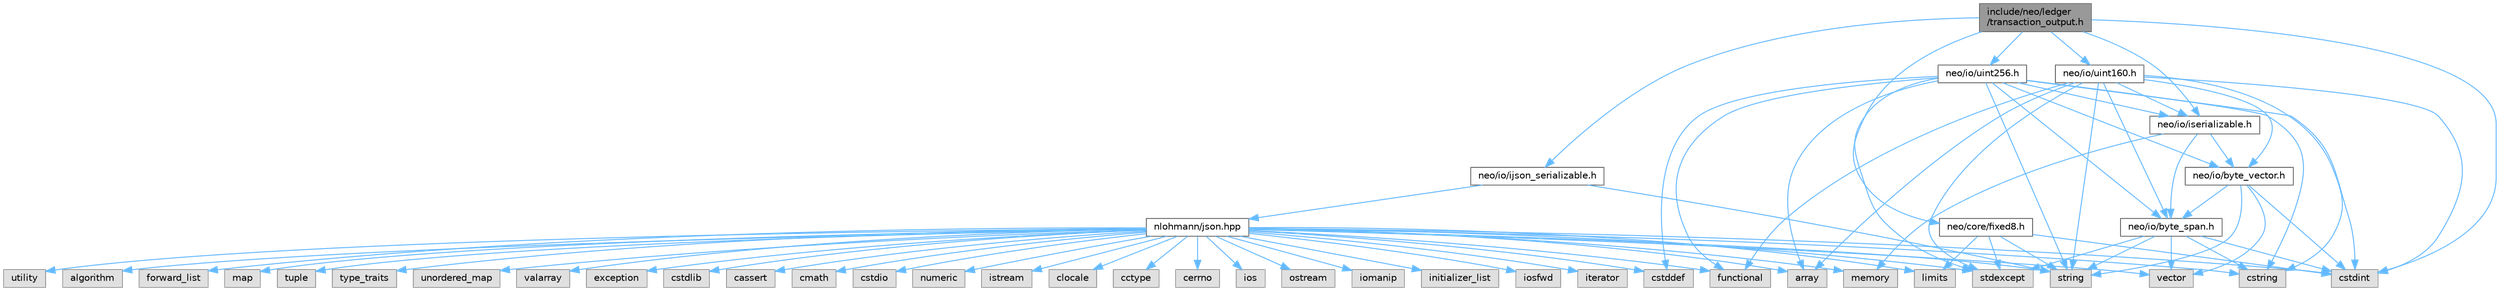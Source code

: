 digraph "include/neo/ledger/transaction_output.h"
{
 // LATEX_PDF_SIZE
  bgcolor="transparent";
  edge [fontname=Helvetica,fontsize=10,labelfontname=Helvetica,labelfontsize=10];
  node [fontname=Helvetica,fontsize=10,shape=box,height=0.2,width=0.4];
  Node1 [id="Node000001",label="include/neo/ledger\l/transaction_output.h",height=0.2,width=0.4,color="gray40", fillcolor="grey60", style="filled", fontcolor="black",tooltip=" "];
  Node1 -> Node2 [id="edge78_Node000001_Node000002",color="steelblue1",style="solid",tooltip=" "];
  Node2 [id="Node000002",label="neo/core/fixed8.h",height=0.2,width=0.4,color="grey40", fillcolor="white", style="filled",URL="$core_2fixed8_8h.html",tooltip=" "];
  Node2 -> Node3 [id="edge79_Node000002_Node000003",color="steelblue1",style="solid",tooltip=" "];
  Node3 [id="Node000003",label="cstdint",height=0.2,width=0.4,color="grey60", fillcolor="#E0E0E0", style="filled",tooltip=" "];
  Node2 -> Node4 [id="edge80_Node000002_Node000004",color="steelblue1",style="solid",tooltip=" "];
  Node4 [id="Node000004",label="limits",height=0.2,width=0.4,color="grey60", fillcolor="#E0E0E0", style="filled",tooltip=" "];
  Node2 -> Node5 [id="edge81_Node000002_Node000005",color="steelblue1",style="solid",tooltip=" "];
  Node5 [id="Node000005",label="stdexcept",height=0.2,width=0.4,color="grey60", fillcolor="#E0E0E0", style="filled",tooltip=" "];
  Node2 -> Node6 [id="edge82_Node000002_Node000006",color="steelblue1",style="solid",tooltip=" "];
  Node6 [id="Node000006",label="string",height=0.2,width=0.4,color="grey60", fillcolor="#E0E0E0", style="filled",tooltip=" "];
  Node1 -> Node7 [id="edge83_Node000001_Node000007",color="steelblue1",style="solid",tooltip=" "];
  Node7 [id="Node000007",label="neo/io/ijson_serializable.h",height=0.2,width=0.4,color="grey40", fillcolor="white", style="filled",URL="$ijson__serializable_8h.html",tooltip=" "];
  Node7 -> Node8 [id="edge84_Node000007_Node000008",color="steelblue1",style="solid",tooltip=" "];
  Node8 [id="Node000008",label="nlohmann/json.hpp",height=0.2,width=0.4,color="grey40", fillcolor="white", style="filled",URL="$json_8hpp.html",tooltip=" "];
  Node8 -> Node9 [id="edge85_Node000008_Node000009",color="steelblue1",style="solid",tooltip=" "];
  Node9 [id="Node000009",label="algorithm",height=0.2,width=0.4,color="grey60", fillcolor="#E0E0E0", style="filled",tooltip=" "];
  Node8 -> Node10 [id="edge86_Node000008_Node000010",color="steelblue1",style="solid",tooltip=" "];
  Node10 [id="Node000010",label="cstddef",height=0.2,width=0.4,color="grey60", fillcolor="#E0E0E0", style="filled",tooltip=" "];
  Node8 -> Node11 [id="edge87_Node000008_Node000011",color="steelblue1",style="solid",tooltip=" "];
  Node11 [id="Node000011",label="functional",height=0.2,width=0.4,color="grey60", fillcolor="#E0E0E0", style="filled",tooltip=" "];
  Node8 -> Node12 [id="edge88_Node000008_Node000012",color="steelblue1",style="solid",tooltip=" "];
  Node12 [id="Node000012",label="initializer_list",height=0.2,width=0.4,color="grey60", fillcolor="#E0E0E0", style="filled",tooltip=" "];
  Node8 -> Node13 [id="edge89_Node000008_Node000013",color="steelblue1",style="solid",tooltip=" "];
  Node13 [id="Node000013",label="iosfwd",height=0.2,width=0.4,color="grey60", fillcolor="#E0E0E0", style="filled",tooltip=" "];
  Node8 -> Node14 [id="edge90_Node000008_Node000014",color="steelblue1",style="solid",tooltip=" "];
  Node14 [id="Node000014",label="iterator",height=0.2,width=0.4,color="grey60", fillcolor="#E0E0E0", style="filled",tooltip=" "];
  Node8 -> Node15 [id="edge91_Node000008_Node000015",color="steelblue1",style="solid",tooltip=" "];
  Node15 [id="Node000015",label="memory",height=0.2,width=0.4,color="grey60", fillcolor="#E0E0E0", style="filled",tooltip=" "];
  Node8 -> Node6 [id="edge92_Node000008_Node000006",color="steelblue1",style="solid",tooltip=" "];
  Node8 -> Node16 [id="edge93_Node000008_Node000016",color="steelblue1",style="solid",tooltip=" "];
  Node16 [id="Node000016",label="utility",height=0.2,width=0.4,color="grey60", fillcolor="#E0E0E0", style="filled",tooltip=" "];
  Node8 -> Node17 [id="edge94_Node000008_Node000017",color="steelblue1",style="solid",tooltip=" "];
  Node17 [id="Node000017",label="vector",height=0.2,width=0.4,color="grey60", fillcolor="#E0E0E0", style="filled",tooltip=" "];
  Node8 -> Node18 [id="edge95_Node000008_Node000018",color="steelblue1",style="solid",tooltip=" "];
  Node18 [id="Node000018",label="array",height=0.2,width=0.4,color="grey60", fillcolor="#E0E0E0", style="filled",tooltip=" "];
  Node8 -> Node19 [id="edge96_Node000008_Node000019",color="steelblue1",style="solid",tooltip=" "];
  Node19 [id="Node000019",label="forward_list",height=0.2,width=0.4,color="grey60", fillcolor="#E0E0E0", style="filled",tooltip=" "];
  Node8 -> Node20 [id="edge97_Node000008_Node000020",color="steelblue1",style="solid",tooltip=" "];
  Node20 [id="Node000020",label="map",height=0.2,width=0.4,color="grey60", fillcolor="#E0E0E0", style="filled",tooltip=" "];
  Node8 -> Node21 [id="edge98_Node000008_Node000021",color="steelblue1",style="solid",tooltip=" "];
  Node21 [id="Node000021",label="tuple",height=0.2,width=0.4,color="grey60", fillcolor="#E0E0E0", style="filled",tooltip=" "];
  Node8 -> Node22 [id="edge99_Node000008_Node000022",color="steelblue1",style="solid",tooltip=" "];
  Node22 [id="Node000022",label="type_traits",height=0.2,width=0.4,color="grey60", fillcolor="#E0E0E0", style="filled",tooltip=" "];
  Node8 -> Node23 [id="edge100_Node000008_Node000023",color="steelblue1",style="solid",tooltip=" "];
  Node23 [id="Node000023",label="unordered_map",height=0.2,width=0.4,color="grey60", fillcolor="#E0E0E0", style="filled",tooltip=" "];
  Node8 -> Node24 [id="edge101_Node000008_Node000024",color="steelblue1",style="solid",tooltip=" "];
  Node24 [id="Node000024",label="valarray",height=0.2,width=0.4,color="grey60", fillcolor="#E0E0E0", style="filled",tooltip=" "];
  Node8 -> Node25 [id="edge102_Node000008_Node000025",color="steelblue1",style="solid",tooltip=" "];
  Node25 [id="Node000025",label="exception",height=0.2,width=0.4,color="grey60", fillcolor="#E0E0E0", style="filled",tooltip=" "];
  Node8 -> Node5 [id="edge103_Node000008_Node000005",color="steelblue1",style="solid",tooltip=" "];
  Node8 -> Node3 [id="edge104_Node000008_Node000003",color="steelblue1",style="solid",tooltip=" "];
  Node8 -> Node26 [id="edge105_Node000008_Node000026",color="steelblue1",style="solid",tooltip=" "];
  Node26 [id="Node000026",label="cstdlib",height=0.2,width=0.4,color="grey60", fillcolor="#E0E0E0", style="filled",tooltip=" "];
  Node8 -> Node27 [id="edge106_Node000008_Node000027",color="steelblue1",style="solid",tooltip=" "];
  Node27 [id="Node000027",label="cassert",height=0.2,width=0.4,color="grey60", fillcolor="#E0E0E0", style="filled",tooltip=" "];
  Node8 -> Node4 [id="edge107_Node000008_Node000004",color="steelblue1",style="solid",tooltip=" "];
  Node8 -> Node28 [id="edge108_Node000008_Node000028",color="steelblue1",style="solid",tooltip=" "];
  Node28 [id="Node000028",label="cstring",height=0.2,width=0.4,color="grey60", fillcolor="#E0E0E0", style="filled",tooltip=" "];
  Node8 -> Node29 [id="edge109_Node000008_Node000029",color="steelblue1",style="solid",tooltip=" "];
  Node29 [id="Node000029",label="cmath",height=0.2,width=0.4,color="grey60", fillcolor="#E0E0E0", style="filled",tooltip=" "];
  Node8 -> Node30 [id="edge110_Node000008_Node000030",color="steelblue1",style="solid",tooltip=" "];
  Node30 [id="Node000030",label="cstdio",height=0.2,width=0.4,color="grey60", fillcolor="#E0E0E0", style="filled",tooltip=" "];
  Node8 -> Node31 [id="edge111_Node000008_Node000031",color="steelblue1",style="solid",tooltip=" "];
  Node31 [id="Node000031",label="numeric",height=0.2,width=0.4,color="grey60", fillcolor="#E0E0E0", style="filled",tooltip=" "];
  Node8 -> Node32 [id="edge112_Node000008_Node000032",color="steelblue1",style="solid",tooltip=" "];
  Node32 [id="Node000032",label="istream",height=0.2,width=0.4,color="grey60", fillcolor="#E0E0E0", style="filled",tooltip=" "];
  Node8 -> Node33 [id="edge113_Node000008_Node000033",color="steelblue1",style="solid",tooltip=" "];
  Node33 [id="Node000033",label="clocale",height=0.2,width=0.4,color="grey60", fillcolor="#E0E0E0", style="filled",tooltip=" "];
  Node8 -> Node34 [id="edge114_Node000008_Node000034",color="steelblue1",style="solid",tooltip=" "];
  Node34 [id="Node000034",label="cctype",height=0.2,width=0.4,color="grey60", fillcolor="#E0E0E0", style="filled",tooltip=" "];
  Node8 -> Node35 [id="edge115_Node000008_Node000035",color="steelblue1",style="solid",tooltip=" "];
  Node35 [id="Node000035",label="cerrno",height=0.2,width=0.4,color="grey60", fillcolor="#E0E0E0", style="filled",tooltip=" "];
  Node8 -> Node36 [id="edge116_Node000008_Node000036",color="steelblue1",style="solid",tooltip=" "];
  Node36 [id="Node000036",label="ios",height=0.2,width=0.4,color="grey60", fillcolor="#E0E0E0", style="filled",tooltip=" "];
  Node8 -> Node37 [id="edge117_Node000008_Node000037",color="steelblue1",style="solid",tooltip=" "];
  Node37 [id="Node000037",label="ostream",height=0.2,width=0.4,color="grey60", fillcolor="#E0E0E0", style="filled",tooltip=" "];
  Node8 -> Node38 [id="edge118_Node000008_Node000038",color="steelblue1",style="solid",tooltip=" "];
  Node38 [id="Node000038",label="iomanip",height=0.2,width=0.4,color="grey60", fillcolor="#E0E0E0", style="filled",tooltip=" "];
  Node7 -> Node6 [id="edge119_Node000007_Node000006",color="steelblue1",style="solid",tooltip=" "];
  Node1 -> Node39 [id="edge120_Node000001_Node000039",color="steelblue1",style="solid",tooltip=" "];
  Node39 [id="Node000039",label="neo/io/iserializable.h",height=0.2,width=0.4,color="grey40", fillcolor="white", style="filled",URL="$iserializable_8h.html",tooltip=" "];
  Node39 -> Node40 [id="edge121_Node000039_Node000040",color="steelblue1",style="solid",tooltip=" "];
  Node40 [id="Node000040",label="neo/io/byte_span.h",height=0.2,width=0.4,color="grey40", fillcolor="white", style="filled",URL="$io_2byte__span_8h.html",tooltip=" "];
  Node40 -> Node3 [id="edge122_Node000040_Node000003",color="steelblue1",style="solid",tooltip=" "];
  Node40 -> Node28 [id="edge123_Node000040_Node000028",color="steelblue1",style="solid",tooltip=" "];
  Node40 -> Node5 [id="edge124_Node000040_Node000005",color="steelblue1",style="solid",tooltip=" "];
  Node40 -> Node6 [id="edge125_Node000040_Node000006",color="steelblue1",style="solid",tooltip=" "];
  Node40 -> Node17 [id="edge126_Node000040_Node000017",color="steelblue1",style="solid",tooltip=" "];
  Node39 -> Node41 [id="edge127_Node000039_Node000041",color="steelblue1",style="solid",tooltip=" "];
  Node41 [id="Node000041",label="neo/io/byte_vector.h",height=0.2,width=0.4,color="grey40", fillcolor="white", style="filled",URL="$io_2byte__vector_8h.html",tooltip=" "];
  Node41 -> Node40 [id="edge128_Node000041_Node000040",color="steelblue1",style="solid",tooltip=" "];
  Node41 -> Node3 [id="edge129_Node000041_Node000003",color="steelblue1",style="solid",tooltip=" "];
  Node41 -> Node6 [id="edge130_Node000041_Node000006",color="steelblue1",style="solid",tooltip=" "];
  Node41 -> Node17 [id="edge131_Node000041_Node000017",color="steelblue1",style="solid",tooltip=" "];
  Node39 -> Node15 [id="edge132_Node000039_Node000015",color="steelblue1",style="solid",tooltip=" "];
  Node1 -> Node42 [id="edge133_Node000001_Node000042",color="steelblue1",style="solid",tooltip=" "];
  Node42 [id="Node000042",label="neo/io/uint160.h",height=0.2,width=0.4,color="grey40", fillcolor="white", style="filled",URL="$uint160_8h.html",tooltip=" "];
  Node42 -> Node40 [id="edge134_Node000042_Node000040",color="steelblue1",style="solid",tooltip=" "];
  Node42 -> Node41 [id="edge135_Node000042_Node000041",color="steelblue1",style="solid",tooltip=" "];
  Node42 -> Node39 [id="edge136_Node000042_Node000039",color="steelblue1",style="solid",tooltip=" "];
  Node42 -> Node18 [id="edge137_Node000042_Node000018",color="steelblue1",style="solid",tooltip=" "];
  Node42 -> Node3 [id="edge138_Node000042_Node000003",color="steelblue1",style="solid",tooltip=" "];
  Node42 -> Node28 [id="edge139_Node000042_Node000028",color="steelblue1",style="solid",tooltip=" "];
  Node42 -> Node11 [id="edge140_Node000042_Node000011",color="steelblue1",style="solid",tooltip=" "];
  Node42 -> Node5 [id="edge141_Node000042_Node000005",color="steelblue1",style="solid",tooltip=" "];
  Node42 -> Node6 [id="edge142_Node000042_Node000006",color="steelblue1",style="solid",tooltip=" "];
  Node1 -> Node43 [id="edge143_Node000001_Node000043",color="steelblue1",style="solid",tooltip=" "];
  Node43 [id="Node000043",label="neo/io/uint256.h",height=0.2,width=0.4,color="grey40", fillcolor="white", style="filled",URL="$uint256_8h.html",tooltip=" "];
  Node43 -> Node40 [id="edge144_Node000043_Node000040",color="steelblue1",style="solid",tooltip=" "];
  Node43 -> Node41 [id="edge145_Node000043_Node000041",color="steelblue1",style="solid",tooltip=" "];
  Node43 -> Node39 [id="edge146_Node000043_Node000039",color="steelblue1",style="solid",tooltip=" "];
  Node43 -> Node18 [id="edge147_Node000043_Node000018",color="steelblue1",style="solid",tooltip=" "];
  Node43 -> Node10 [id="edge148_Node000043_Node000010",color="steelblue1",style="solid",tooltip=" "];
  Node43 -> Node3 [id="edge149_Node000043_Node000003",color="steelblue1",style="solid",tooltip=" "];
  Node43 -> Node28 [id="edge150_Node000043_Node000028",color="steelblue1",style="solid",tooltip=" "];
  Node43 -> Node11 [id="edge151_Node000043_Node000011",color="steelblue1",style="solid",tooltip=" "];
  Node43 -> Node5 [id="edge152_Node000043_Node000005",color="steelblue1",style="solid",tooltip=" "];
  Node43 -> Node6 [id="edge153_Node000043_Node000006",color="steelblue1",style="solid",tooltip=" "];
  Node1 -> Node3 [id="edge154_Node000001_Node000003",color="steelblue1",style="solid",tooltip=" "];
}
